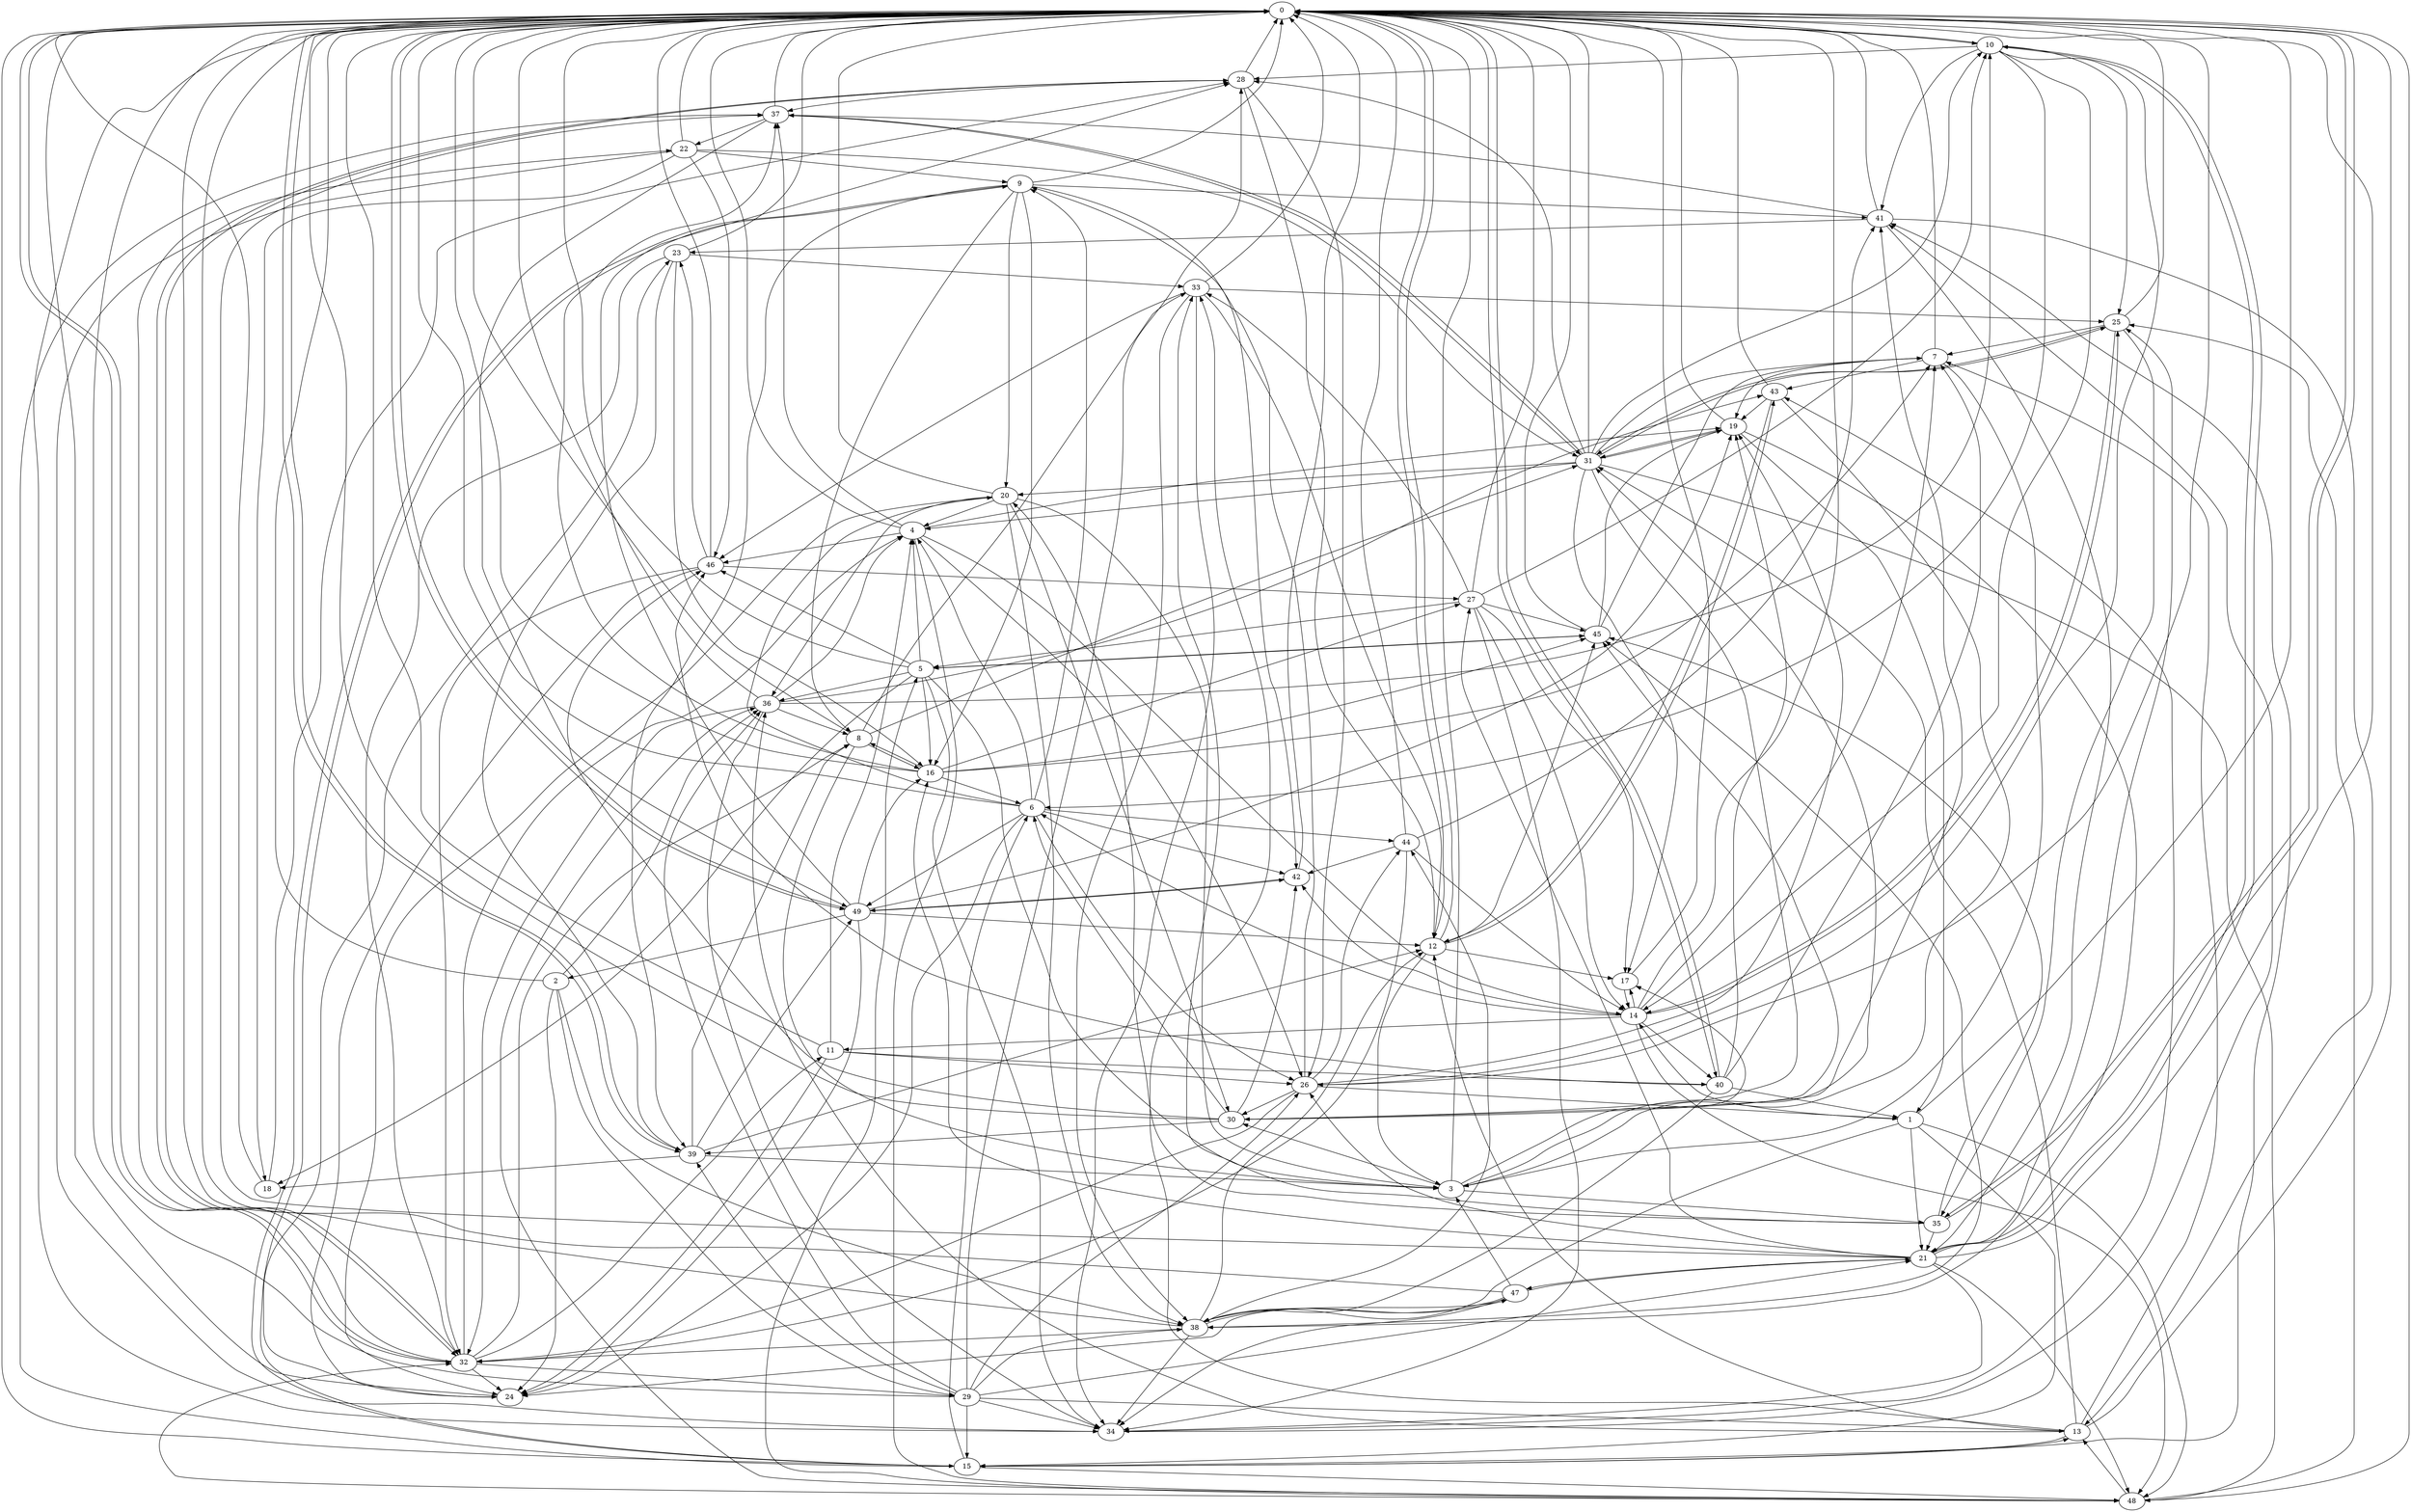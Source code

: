 strict digraph "" {
	0	 [component_delay=3];
	10	 [component_delay=3];
	0 -> 10	 [wire_delay=1];
	12	 [component_delay=3];
	0 -> 12	 [wire_delay=1];
	32	 [component_delay=3];
	0 -> 32	 [wire_delay=1];
	35	 [component_delay=3];
	0 -> 35	 [wire_delay=1];
	39	 [component_delay=3];
	0 -> 39	 [wire_delay=1];
	40	 [component_delay=3];
	0 -> 40	 [wire_delay=1];
	49	 [component_delay=3];
	0 -> 49	 [wire_delay=1];
	1	 [component_delay=3];
	1 -> 0	 [wire_delay=1];
	14	 [component_delay=3];
	1 -> 14	 [wire_delay=1];
	15	 [component_delay=3];
	1 -> 15	 [wire_delay=1];
	21	 [component_delay=3];
	1 -> 21	 [wire_delay=1];
	38	 [component_delay=3];
	1 -> 38	 [wire_delay=1];
	48	 [component_delay=3];
	1 -> 48	 [wire_delay=1];
	2	 [component_delay=3];
	2 -> 0	 [wire_delay=1];
	24	 [component_delay=3];
	2 -> 24	 [wire_delay=1];
	29	 [component_delay=3];
	2 -> 29	 [wire_delay=1];
	36	 [component_delay=3];
	2 -> 36	 [wire_delay=1];
	2 -> 38	 [wire_delay=1];
	3	 [component_delay=3];
	3 -> 0	 [wire_delay=1];
	17	 [component_delay=3];
	3 -> 17	 [wire_delay=1];
	30	 [component_delay=3];
	3 -> 30	 [wire_delay=1];
	31	 [component_delay=3];
	3 -> 31	 [wire_delay=1];
	3 -> 35	 [wire_delay=1];
	4	 [component_delay=3];
	4 -> 0	 [wire_delay=1];
	4 -> 14	 [wire_delay=1];
	19	 [component_delay=3];
	4 -> 19	 [wire_delay=1];
	26	 [component_delay=3];
	4 -> 26	 [wire_delay=1];
	37	 [component_delay=3];
	4 -> 37	 [wire_delay=1];
	46	 [component_delay=3];
	4 -> 46	 [wire_delay=1];
	4 -> 48	 [wire_delay=1];
	5	 [component_delay=3];
	5 -> 0	 [wire_delay=1];
	5 -> 3	 [wire_delay=1];
	5 -> 4	 [wire_delay=1];
	16	 [component_delay=3];
	5 -> 16	 [wire_delay=1];
	18	 [component_delay=3];
	5 -> 18	 [wire_delay=1];
	34	 [component_delay=3];
	5 -> 34	 [wire_delay=1];
	5 -> 36	 [wire_delay=1];
	45	 [component_delay=3];
	5 -> 45	 [wire_delay=1];
	5 -> 46	 [wire_delay=1];
	6	 [component_delay=3];
	6 -> 0	 [wire_delay=1];
	6 -> 4	 [wire_delay=1];
	9	 [component_delay=3];
	6 -> 9	 [wire_delay=1];
	20	 [component_delay=3];
	6 -> 20	 [wire_delay=1];
	6 -> 24	 [wire_delay=1];
	6 -> 26	 [wire_delay=1];
	42	 [component_delay=3];
	6 -> 42	 [wire_delay=1];
	44	 [component_delay=3];
	6 -> 44	 [wire_delay=1];
	6 -> 49	 [wire_delay=1];
	7	 [component_delay=3];
	7 -> 0	 [wire_delay=1];
	7 -> 3	 [wire_delay=1];
	7 -> 19	 [wire_delay=1];
	43	 [component_delay=3];
	7 -> 43	 [wire_delay=1];
	8	 [component_delay=3];
	8 -> 0	 [wire_delay=1];
	8 -> 3	 [wire_delay=1];
	8 -> 16	 [wire_delay=1];
	8 -> 31	 [wire_delay=1];
	33	 [component_delay=3];
	8 -> 33	 [wire_delay=1];
	9 -> 0	 [wire_delay=1];
	9 -> 8	 [wire_delay=1];
	9 -> 15	 [wire_delay=1];
	9 -> 16	 [wire_delay=1];
	9 -> 20	 [wire_delay=1];
	9 -> 39	 [wire_delay=1];
	41	 [component_delay=3];
	9 -> 41	 [wire_delay=1];
	9 -> 42	 [wire_delay=1];
	10 -> 0	 [wire_delay=1];
	10 -> 6	 [wire_delay=1];
	10 -> 14	 [wire_delay=1];
	10 -> 21	 [wire_delay=1];
	25	 [component_delay=3];
	10 -> 25	 [wire_delay=1];
	10 -> 26	 [wire_delay=1];
	28	 [component_delay=3];
	10 -> 28	 [wire_delay=1];
	10 -> 41	 [wire_delay=1];
	11	 [component_delay=3];
	11 -> 0	 [wire_delay=1];
	11 -> 4	 [wire_delay=1];
	11 -> 24	 [wire_delay=1];
	11 -> 26	 [wire_delay=1];
	11 -> 40	 [wire_delay=1];
	12 -> 0	 [wire_delay=1];
	12 -> 3	 [wire_delay=1];
	12 -> 17	 [wire_delay=1];
	12 -> 43	 [wire_delay=1];
	12 -> 45	 [wire_delay=1];
	13	 [component_delay=3];
	13 -> 0	 [wire_delay=1];
	13 -> 7	 [wire_delay=1];
	13 -> 12	 [wire_delay=1];
	13 -> 15	 [wire_delay=1];
	13 -> 31	 [wire_delay=1];
	13 -> 33	 [wire_delay=1];
	13 -> 36	 [wire_delay=1];
	14 -> 0	 [wire_delay=1];
	14 -> 6	 [wire_delay=1];
	14 -> 7	 [wire_delay=1];
	14 -> 11	 [wire_delay=1];
	14 -> 17	 [wire_delay=1];
	14 -> 25	 [wire_delay=1];
	14 -> 40	 [wire_delay=1];
	14 -> 42	 [wire_delay=1];
	14 -> 48	 [wire_delay=1];
	15 -> 0	 [wire_delay=1];
	15 -> 6	 [wire_delay=1];
	15 -> 9	 [wire_delay=1];
	15 -> 13	 [wire_delay=1];
	15 -> 37	 [wire_delay=1];
	15 -> 41	 [wire_delay=1];
	15 -> 48	 [wire_delay=1];
	16 -> 0	 [wire_delay=1];
	16 -> 6	 [wire_delay=1];
	16 -> 7	 [wire_delay=1];
	16 -> 8	 [wire_delay=1];
	27	 [component_delay=3];
	16 -> 27	 [wire_delay=1];
	16 -> 37	 [wire_delay=1];
	16 -> 45	 [wire_delay=1];
	17 -> 0	 [wire_delay=1];
	17 -> 14	 [wire_delay=1];
	18 -> 0	 [wire_delay=1];
	18 -> 28	 [wire_delay=1];
	19 -> 0	 [wire_delay=1];
	19 -> 1	 [wire_delay=1];
	19 -> 31	 [wire_delay=1];
	19 -> 38	 [wire_delay=1];
	20 -> 0	 [wire_delay=1];
	20 -> 3	 [wire_delay=1];
	20 -> 4	 [wire_delay=1];
	20 -> 24	 [wire_delay=1];
	20 -> 30	 [wire_delay=1];
	20 -> 36	 [wire_delay=1];
	20 -> 38	 [wire_delay=1];
	21 -> 0	 [wire_delay=1];
	21 -> 10	 [wire_delay=1];
	21 -> 16	 [wire_delay=1];
	21 -> 25	 [wire_delay=1];
	21 -> 26	 [wire_delay=1];
	21 -> 27	 [wire_delay=1];
	21 -> 34	 [wire_delay=1];
	21 -> 37	 [wire_delay=1];
	47	 [component_delay=3];
	21 -> 47	 [wire_delay=1];
	21 -> 48	 [wire_delay=1];
	22	 [component_delay=3];
	22 -> 0	 [wire_delay=1];
	22 -> 9	 [wire_delay=1];
	22 -> 18	 [wire_delay=1];
	22 -> 31	 [wire_delay=1];
	22 -> 34	 [wire_delay=1];
	22 -> 46	 [wire_delay=1];
	23	 [component_delay=3];
	23 -> 0	 [wire_delay=1];
	23 -> 16	 [wire_delay=1];
	23 -> 32	 [wire_delay=1];
	23 -> 33	 [wire_delay=1];
	23 -> 39	 [wire_delay=1];
	24 -> 0	 [wire_delay=1];
	24 -> 23	 [wire_delay=1];
	25 -> 0	 [wire_delay=1];
	25 -> 7	 [wire_delay=1];
	25 -> 14	 [wire_delay=1];
	25 -> 31	 [wire_delay=1];
	25 -> 35	 [wire_delay=1];
	26 -> 0	 [wire_delay=1];
	26 -> 1	 [wire_delay=1];
	26 -> 9	 [wire_delay=1];
	26 -> 19	 [wire_delay=1];
	26 -> 30	 [wire_delay=1];
	26 -> 32	 [wire_delay=1];
	26 -> 44	 [wire_delay=1];
	27 -> 0	 [wire_delay=1];
	27 -> 5	 [wire_delay=1];
	27 -> 10	 [wire_delay=1];
	27 -> 14	 [wire_delay=1];
	27 -> 17	 [wire_delay=1];
	27 -> 33	 [wire_delay=1];
	27 -> 34	 [wire_delay=1];
	27 -> 45	 [wire_delay=1];
	28 -> 0	 [wire_delay=1];
	28 -> 12	 [wire_delay=1];
	28 -> 26	 [wire_delay=1];
	28 -> 32	 [wire_delay=1];
	28 -> 37	 [wire_delay=1];
	29 -> 0	 [wire_delay=1];
	29 -> 13	 [wire_delay=1];
	29 -> 15	 [wire_delay=1];
	29 -> 21	 [wire_delay=1];
	29 -> 26	 [wire_delay=1];
	29 -> 28	 [wire_delay=1];
	29 -> 34	 [wire_delay=1];
	29 -> 36	 [wire_delay=1];
	29 -> 38	 [wire_delay=1];
	29 -> 39	 [wire_delay=1];
	30 -> 0	 [wire_delay=1];
	30 -> 6	 [wire_delay=1];
	30 -> 39	 [wire_delay=1];
	30 -> 41	 [wire_delay=1];
	30 -> 42	 [wire_delay=1];
	30 -> 45	 [wire_delay=1];
	30 -> 46	 [wire_delay=1];
	31 -> 0	 [wire_delay=1];
	31 -> 4	 [wire_delay=1];
	31 -> 7	 [wire_delay=1];
	31 -> 10	 [wire_delay=1];
	31 -> 17	 [wire_delay=1];
	31 -> 19	 [wire_delay=1];
	31 -> 20	 [wire_delay=1];
	31 -> 25	 [wire_delay=1];
	31 -> 28	 [wire_delay=1];
	31 -> 30	 [wire_delay=1];
	31 -> 37	 [wire_delay=1];
	31 -> 48	 [wire_delay=1];
	32 -> 0	 [wire_delay=1];
	32 -> 4	 [wire_delay=1];
	32 -> 8	 [wire_delay=1];
	32 -> 11	 [wire_delay=1];
	32 -> 22	 [wire_delay=1];
	32 -> 24	 [wire_delay=1];
	32 -> 28	 [wire_delay=1];
	32 -> 29	 [wire_delay=1];
	33 -> 0	 [wire_delay=1];
	33 -> 12	 [wire_delay=1];
	33 -> 25	 [wire_delay=1];
	33 -> 34	 [wire_delay=1];
	33 -> 38	 [wire_delay=1];
	33 -> 46	 [wire_delay=1];
	34 -> 0	 [wire_delay=1];
	34 -> 41	 [wire_delay=1];
	34 -> 43	 [wire_delay=1];
	35 -> 0	 [wire_delay=1];
	35 -> 20	 [wire_delay=1];
	35 -> 21	 [wire_delay=1];
	35 -> 33	 [wire_delay=1];
	35 -> 45	 [wire_delay=1];
	36 -> 0	 [wire_delay=1];
	36 -> 4	 [wire_delay=1];
	36 -> 8	 [wire_delay=1];
	36 -> 10	 [wire_delay=1];
	36 -> 32	 [wire_delay=1];
	36 -> 34	 [wire_delay=1];
	36 -> 43	 [wire_delay=1];
	37 -> 0	 [wire_delay=1];
	37 -> 22	 [wire_delay=1];
	37 -> 31	 [wire_delay=1];
	37 -> 49	 [wire_delay=1];
	38 -> 0	 [wire_delay=1];
	38 -> 12	 [wire_delay=1];
	38 -> 32	 [wire_delay=1];
	38 -> 34	 [wire_delay=1];
	38 -> 44	 [wire_delay=1];
	38 -> 45	 [wire_delay=1];
	38 -> 47	 [wire_delay=1];
	39 -> 0	 [wire_delay=1];
	39 -> 3	 [wire_delay=1];
	39 -> 8	 [wire_delay=1];
	39 -> 12	 [wire_delay=1];
	39 -> 18	 [wire_delay=1];
	39 -> 49	 [wire_delay=1];
	40 -> 0	 [wire_delay=1];
	40 -> 1	 [wire_delay=1];
	40 -> 7	 [wire_delay=1];
	40 -> 19	 [wire_delay=1];
	40 -> 38	 [wire_delay=1];
	40 -> 46	 [wire_delay=1];
	41 -> 0	 [wire_delay=1];
	41 -> 13	 [wire_delay=1];
	41 -> 21	 [wire_delay=1];
	41 -> 23	 [wire_delay=1];
	41 -> 37	 [wire_delay=1];
	42 -> 0	 [wire_delay=1];
	42 -> 49	 [wire_delay=1];
	43 -> 0	 [wire_delay=1];
	43 -> 3	 [wire_delay=1];
	43 -> 12	 [wire_delay=1];
	43 -> 19	 [wire_delay=1];
	44 -> 0	 [wire_delay=1];
	44 -> 14	 [wire_delay=1];
	44 -> 32	 [wire_delay=1];
	44 -> 41	 [wire_delay=1];
	44 -> 42	 [wire_delay=1];
	45 -> 0	 [wire_delay=1];
	45 -> 5	 [wire_delay=1];
	45 -> 7	 [wire_delay=1];
	45 -> 19	 [wire_delay=1];
	46 -> 0	 [wire_delay=1];
	46 -> 23	 [wire_delay=1];
	46 -> 24	 [wire_delay=1];
	46 -> 27	 [wire_delay=1];
	46 -> 32	 [wire_delay=1];
	47 -> 0	 [wire_delay=1];
	47 -> 3	 [wire_delay=1];
	47 -> 21	 [wire_delay=1];
	47 -> 24	 [wire_delay=1];
	47 -> 34	 [wire_delay=1];
	47 -> 38	 [wire_delay=1];
	48 -> 0	 [wire_delay=1];
	48 -> 5	 [wire_delay=1];
	48 -> 13	 [wire_delay=1];
	48 -> 25	 [wire_delay=1];
	48 -> 32	 [wire_delay=1];
	48 -> 36	 [wire_delay=1];
	49 -> 0	 [wire_delay=1];
	49 -> 2	 [wire_delay=1];
	49 -> 12	 [wire_delay=1];
	49 -> 16	 [wire_delay=1];
	49 -> 19	 [wire_delay=1];
	49 -> 24	 [wire_delay=1];
	49 -> 28	 [wire_delay=1];
	49 -> 42	 [wire_delay=1];
}
